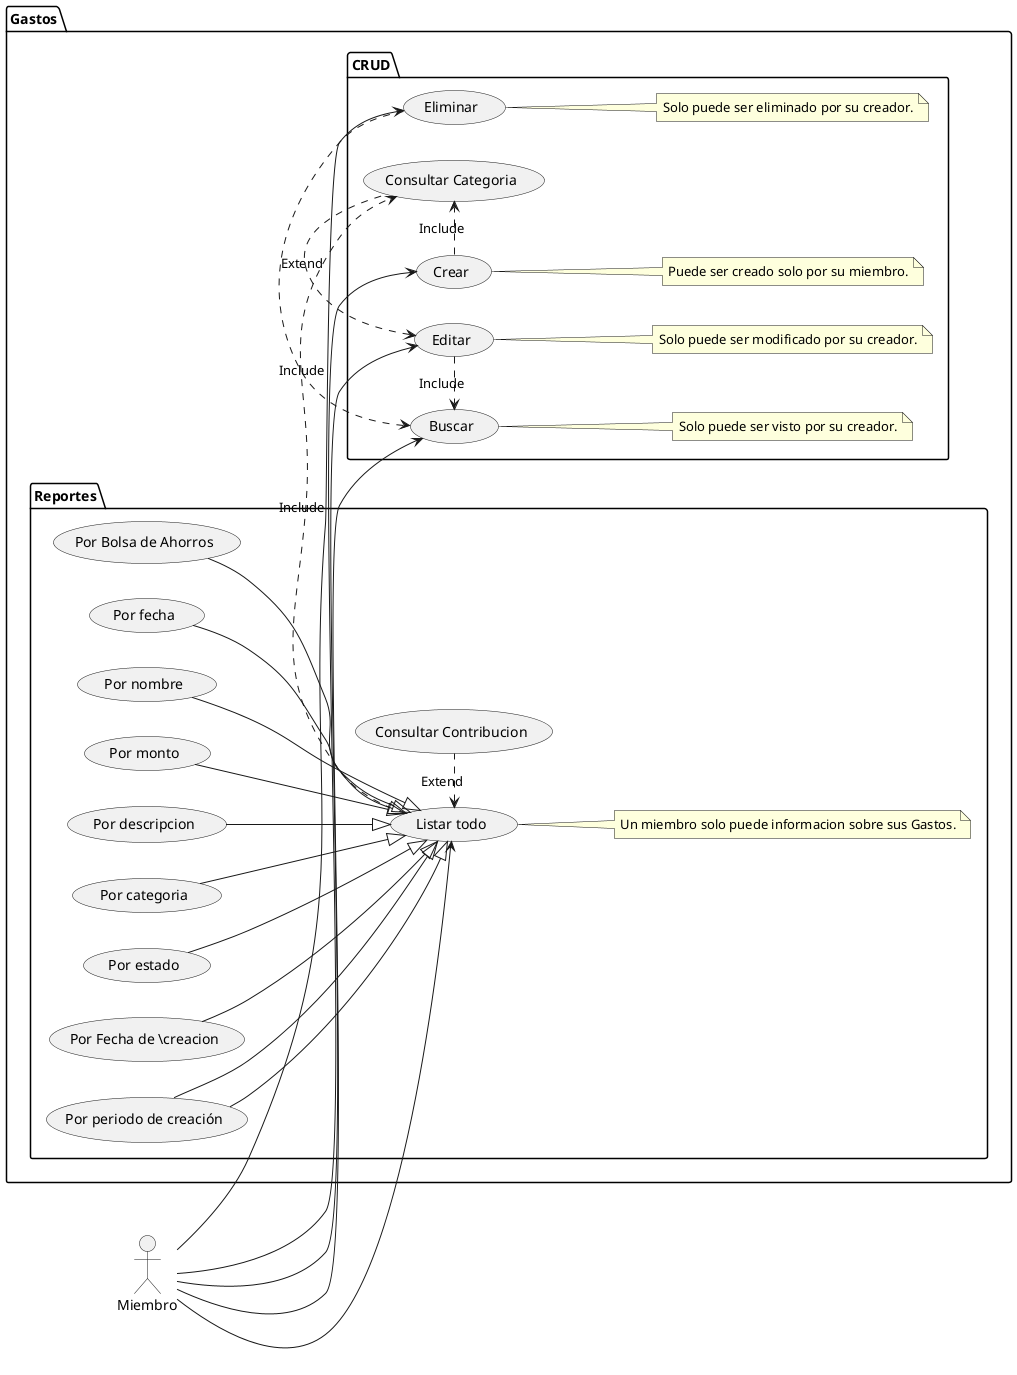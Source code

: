 @startuml
left to right direction
' Actores
:Miembro: as Act3


' Casos de uso
package Gastos as PACK1{
  package CRUD as PACK3{
    (Crear) as CU1
    Act3--> CU1
    CU1 .> (Consultar Categoria) : Include
    note right of CU1: Puede ser creado solo por su miembro.
    (Buscar) as CU2
    Act3--> CU2
    note right of CU2: Solo puede ser visto por su creador.
    (Editar) as CU3
    Act3--> CU3
    CU3 .> CU2 : Include
    CU3 <.(Consultar Categoria) : Extend
    note right of CU3: Solo puede ser modificado por su creador.
    (Eliminar) as CU4
    Act3--> CU4
    CU4 .> CU2 : Include
    note right of CU4: Solo puede ser eliminado por su creador.
}
package Reportes as PACK4{
    (Listar todo) as CU5
    Act3-->  CU5
    CU5 .> (Consultar Categoria) : Include
    CU5 <. (Consultar Contribucion) : Extend
    note right of CU5: Un miembro solo puede informacion sobre sus Gastos.
    (Por fecha) as CU7
    CU7 --|> CU5
    (Por nombre) as CU8
    CU8 --|> CU5
    (Por monto) as CU9
    CU9  --|> CU5
    (Por descripcion) as CU10
    CU10 --|> CU5
    (Por categoria)    as CU11
    CU11 --|> CU5
    (Por estado)    as CU12
    CU12 --|> CU5
    (Por Fecha de \creacion)    as CU13
    CU13 --|> CU5
    (Por periodo)    as CU14
    CU14 --|> CU5
    (Por periodo de creación)    as CU14
    CU14 --|> CU5
    (Por Bolsa de Ahorros)    as CU15
    CU15 --|> CU5
   }
   }
}

@enduml
